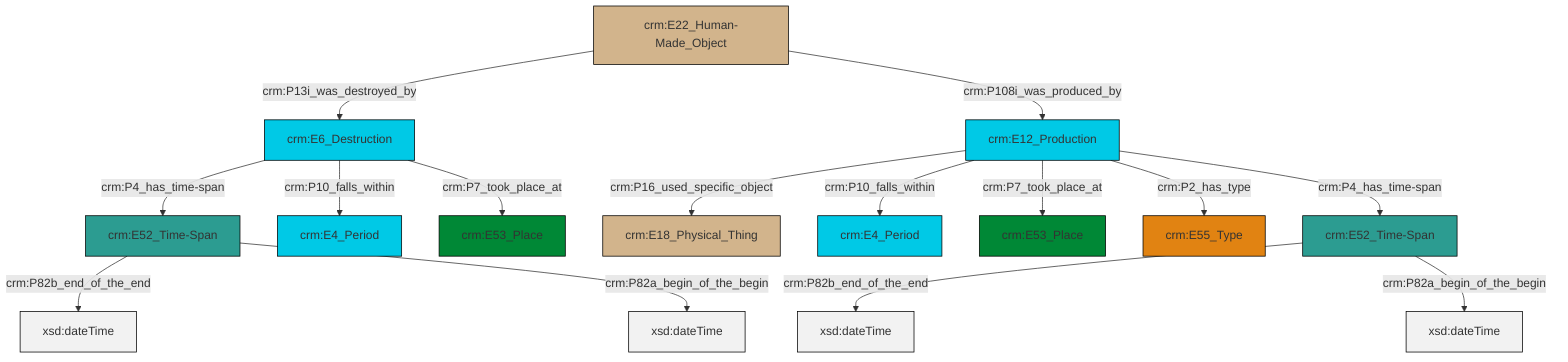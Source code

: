 graph TD
classDef Literal fill:#f2f2f2,stroke:#000000;
classDef CRM_Entity fill:#FFFFFF,stroke:#000000;
classDef Temporal_Entity fill:#00C9E6, stroke:#000000;
classDef Type fill:#E18312, stroke:#000000;
classDef Time-Span fill:#2C9C91, stroke:#000000;
classDef Appellation fill:#FFEB7F, stroke:#000000;
classDef Place fill:#008836, stroke:#000000;
classDef Persistent_Item fill:#B266B2, stroke:#000000;
classDef Conceptual_Object fill:#FFD700, stroke:#000000;
classDef Physical_Thing fill:#D2B48C, stroke:#000000;
classDef Actor fill:#f58aad, stroke:#000000;
classDef PC_Classes fill:#4ce600, stroke:#000000;
classDef Multi fill:#cccccc,stroke:#000000;

0["crm:E52_Time-Span"]:::Time-Span -->|crm:P82b_end_of_the_end| 1[xsd:dateTime]:::Literal
2["crm:E22_Human-Made_Object"]:::Physical_Thing -->|crm:P13i_was_destroyed_by| 3["crm:E6_Destruction"]:::Temporal_Entity
3["crm:E6_Destruction"]:::Temporal_Entity -->|crm:P4_has_time-span| 4["crm:E52_Time-Span"]:::Time-Span
2["crm:E22_Human-Made_Object"]:::Physical_Thing -->|crm:P108i_was_produced_by| 9["crm:E12_Production"]:::Temporal_Entity
9["crm:E12_Production"]:::Temporal_Entity -->|crm:P16_used_specific_object| 7["crm:E18_Physical_Thing"]:::Physical_Thing
9["crm:E12_Production"]:::Temporal_Entity -->|crm:P10_falls_within| 11["crm:E4_Period"]:::Temporal_Entity
9["crm:E12_Production"]:::Temporal_Entity -->|crm:P7_took_place_at| 13["crm:E53_Place"]:::Place
9["crm:E12_Production"]:::Temporal_Entity -->|crm:P2_has_type| 14["crm:E55_Type"]:::Type
9["crm:E12_Production"]:::Temporal_Entity -->|crm:P4_has_time-span| 0["crm:E52_Time-Span"]:::Time-Span
3["crm:E6_Destruction"]:::Temporal_Entity -->|crm:P10_falls_within| 16["crm:E4_Period"]:::Temporal_Entity
3["crm:E6_Destruction"]:::Temporal_Entity -->|crm:P7_took_place_at| 5["crm:E53_Place"]:::Place
4["crm:E52_Time-Span"]:::Time-Span -->|crm:P82b_end_of_the_end| 23[xsd:dateTime]:::Literal
4["crm:E52_Time-Span"]:::Time-Span -->|crm:P82a_begin_of_the_begin| 24[xsd:dateTime]:::Literal
0["crm:E52_Time-Span"]:::Time-Span -->|crm:P82a_begin_of_the_begin| 25[xsd:dateTime]:::Literal